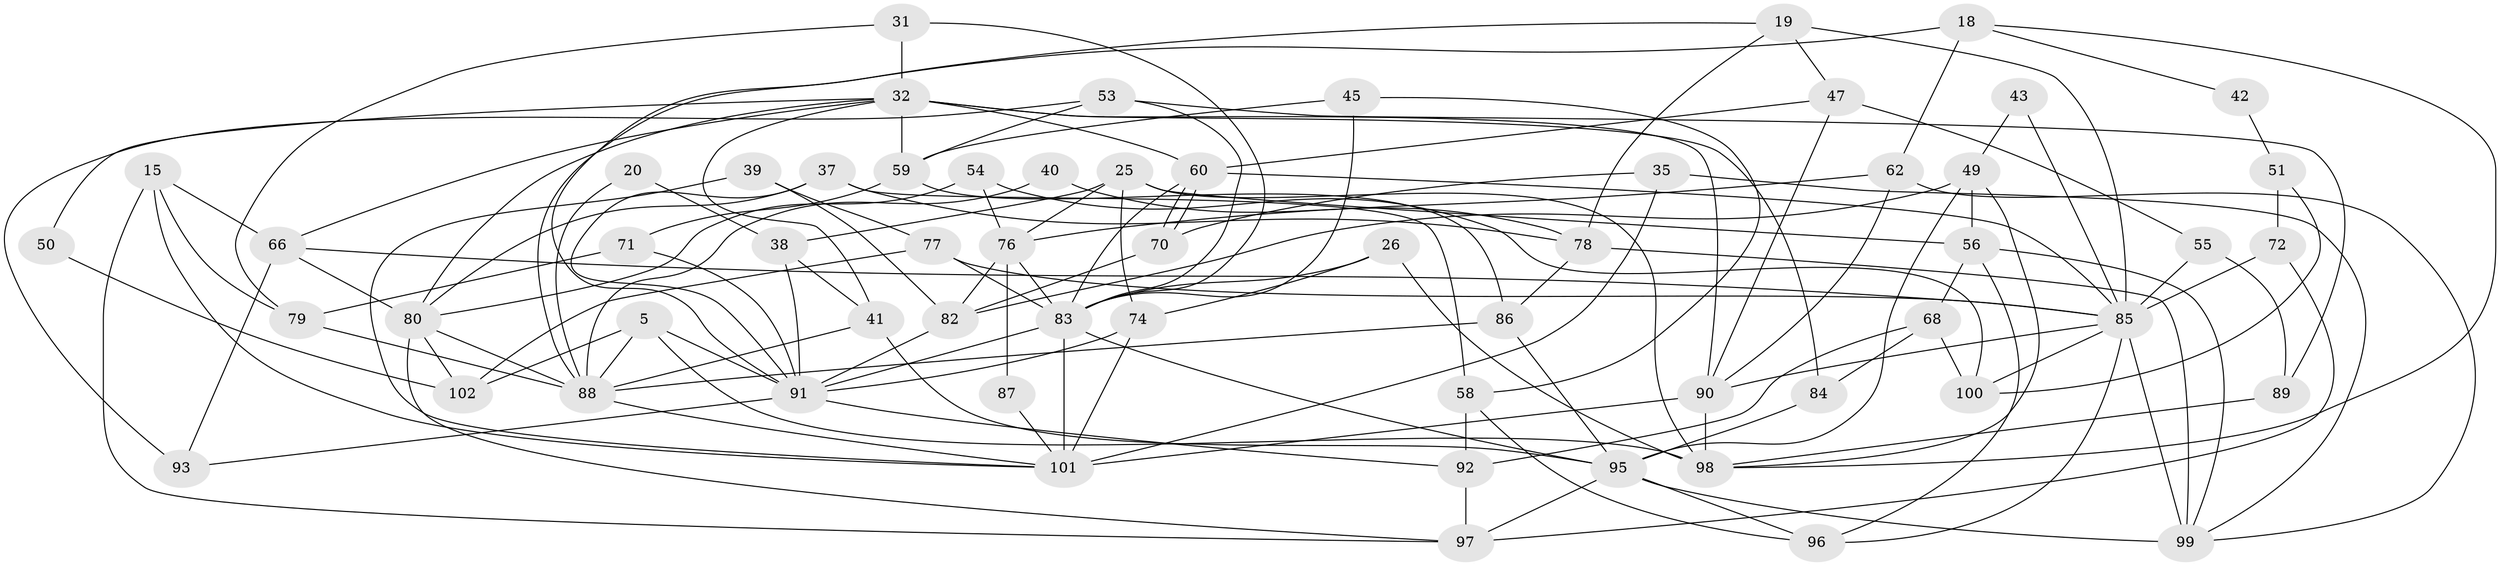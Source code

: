 // original degree distribution, {2: 0.10784313725490197, 5: 0.14705882352941177, 6: 0.09803921568627451, 4: 0.3235294117647059, 3: 0.27450980392156865, 7: 0.049019607843137254}
// Generated by graph-tools (version 1.1) at 2025/52/03/04/25 21:52:39]
// undirected, 61 vertices, 139 edges
graph export_dot {
graph [start="1"]
  node [color=gray90,style=filled];
  5;
  15;
  18;
  19;
  20;
  25 [super="+16"];
  26;
  31;
  32 [super="+17"];
  35;
  37;
  38;
  39;
  40 [super="+12"];
  41 [super="+36"];
  42;
  43;
  45;
  47 [super="+44"];
  49;
  50;
  51;
  53;
  54;
  55;
  56;
  58;
  59 [super="+33"];
  60;
  62;
  66 [super="+27"];
  68;
  70;
  71;
  72;
  74;
  76;
  77 [super="+48"];
  78 [super="+10"];
  79;
  80 [super="+28+46"];
  82;
  83 [super="+67"];
  84;
  85 [super="+22+63+65"];
  86 [super="+14"];
  87;
  88 [super="+21+52"];
  89 [super="+64"];
  90 [super="+81+57"];
  91 [super="+69+73"];
  92;
  93;
  95 [super="+4"];
  96;
  97 [super="+23"];
  98 [super="+75"];
  99 [super="+94"];
  100;
  101 [super="+24+13+61"];
  102;
  5 -- 98;
  5 -- 102;
  5 -- 91;
  5 -- 88;
  15 -- 66;
  15 -- 79;
  15 -- 97;
  15 -- 101;
  18 -- 98;
  18 -- 62;
  18 -- 42;
  18 -- 88;
  19 -- 47;
  19 -- 78;
  19 -- 85 [weight=2];
  19 -- 91 [weight=2];
  20 -- 38;
  20 -- 88;
  25 -- 74;
  25 -- 38;
  25 -- 56;
  25 -- 76 [weight=2];
  25 -- 98;
  26 -- 98;
  26 -- 74;
  26 -- 83;
  31 -- 79;
  31 -- 32;
  31 -- 83;
  32 -- 90;
  32 -- 41;
  32 -- 59 [weight=2];
  32 -- 66;
  32 -- 60;
  32 -- 50;
  32 -- 84;
  32 -- 80;
  35 -- 70;
  35 -- 99;
  35 -- 101;
  37 -- 91;
  37 -- 58;
  37 -- 80;
  37 -- 78;
  38 -- 91;
  38 -- 41 [weight=2];
  39 -- 101;
  39 -- 82;
  39 -- 77;
  40 -- 78;
  40 -- 88 [weight=3];
  41 -- 95;
  41 -- 88;
  42 -- 51;
  43 -- 49;
  43 -- 85;
  45 -- 58;
  45 -- 59;
  45 -- 83;
  47 -- 60;
  47 -- 55;
  47 -- 90 [weight=2];
  49 -- 82;
  49 -- 56;
  49 -- 95;
  49 -- 98;
  50 -- 102;
  51 -- 100;
  51 -- 72;
  53 -- 89;
  53 -- 93;
  53 -- 59;
  53 -- 83;
  54 -- 100;
  54 -- 76;
  54 -- 80;
  55 -- 85;
  55 -- 89;
  56 -- 68;
  56 -- 96;
  56 -- 99;
  58 -- 92;
  58 -- 96;
  59 -- 71;
  59 -- 86 [weight=2];
  60 -- 70;
  60 -- 70;
  60 -- 85;
  60 -- 83;
  62 -- 76;
  62 -- 99;
  62 -- 90;
  66 -- 93;
  66 -- 85 [weight=2];
  66 -- 80;
  68 -- 84;
  68 -- 92;
  68 -- 100;
  70 -- 82;
  71 -- 79;
  71 -- 91;
  72 -- 97;
  72 -- 85;
  74 -- 101;
  74 -- 91;
  76 -- 82;
  76 -- 87;
  76 -- 83;
  77 -- 85;
  77 -- 83 [weight=2];
  77 -- 102;
  78 -- 86;
  78 -- 99;
  79 -- 88;
  80 -- 102;
  80 -- 88 [weight=2];
  80 -- 97;
  82 -- 91;
  83 -- 91 [weight=2];
  83 -- 101 [weight=3];
  83 -- 95;
  84 -- 95;
  85 -- 99 [weight=2];
  85 -- 100;
  85 -- 96;
  85 -- 90 [weight=3];
  86 -- 95;
  86 -- 88;
  87 -- 101;
  88 -- 101 [weight=2];
  89 -- 98 [weight=2];
  90 -- 98 [weight=2];
  90 -- 101 [weight=3];
  91 -- 92;
  91 -- 93;
  92 -- 97;
  95 -- 96;
  95 -- 99;
  95 -- 97;
}
